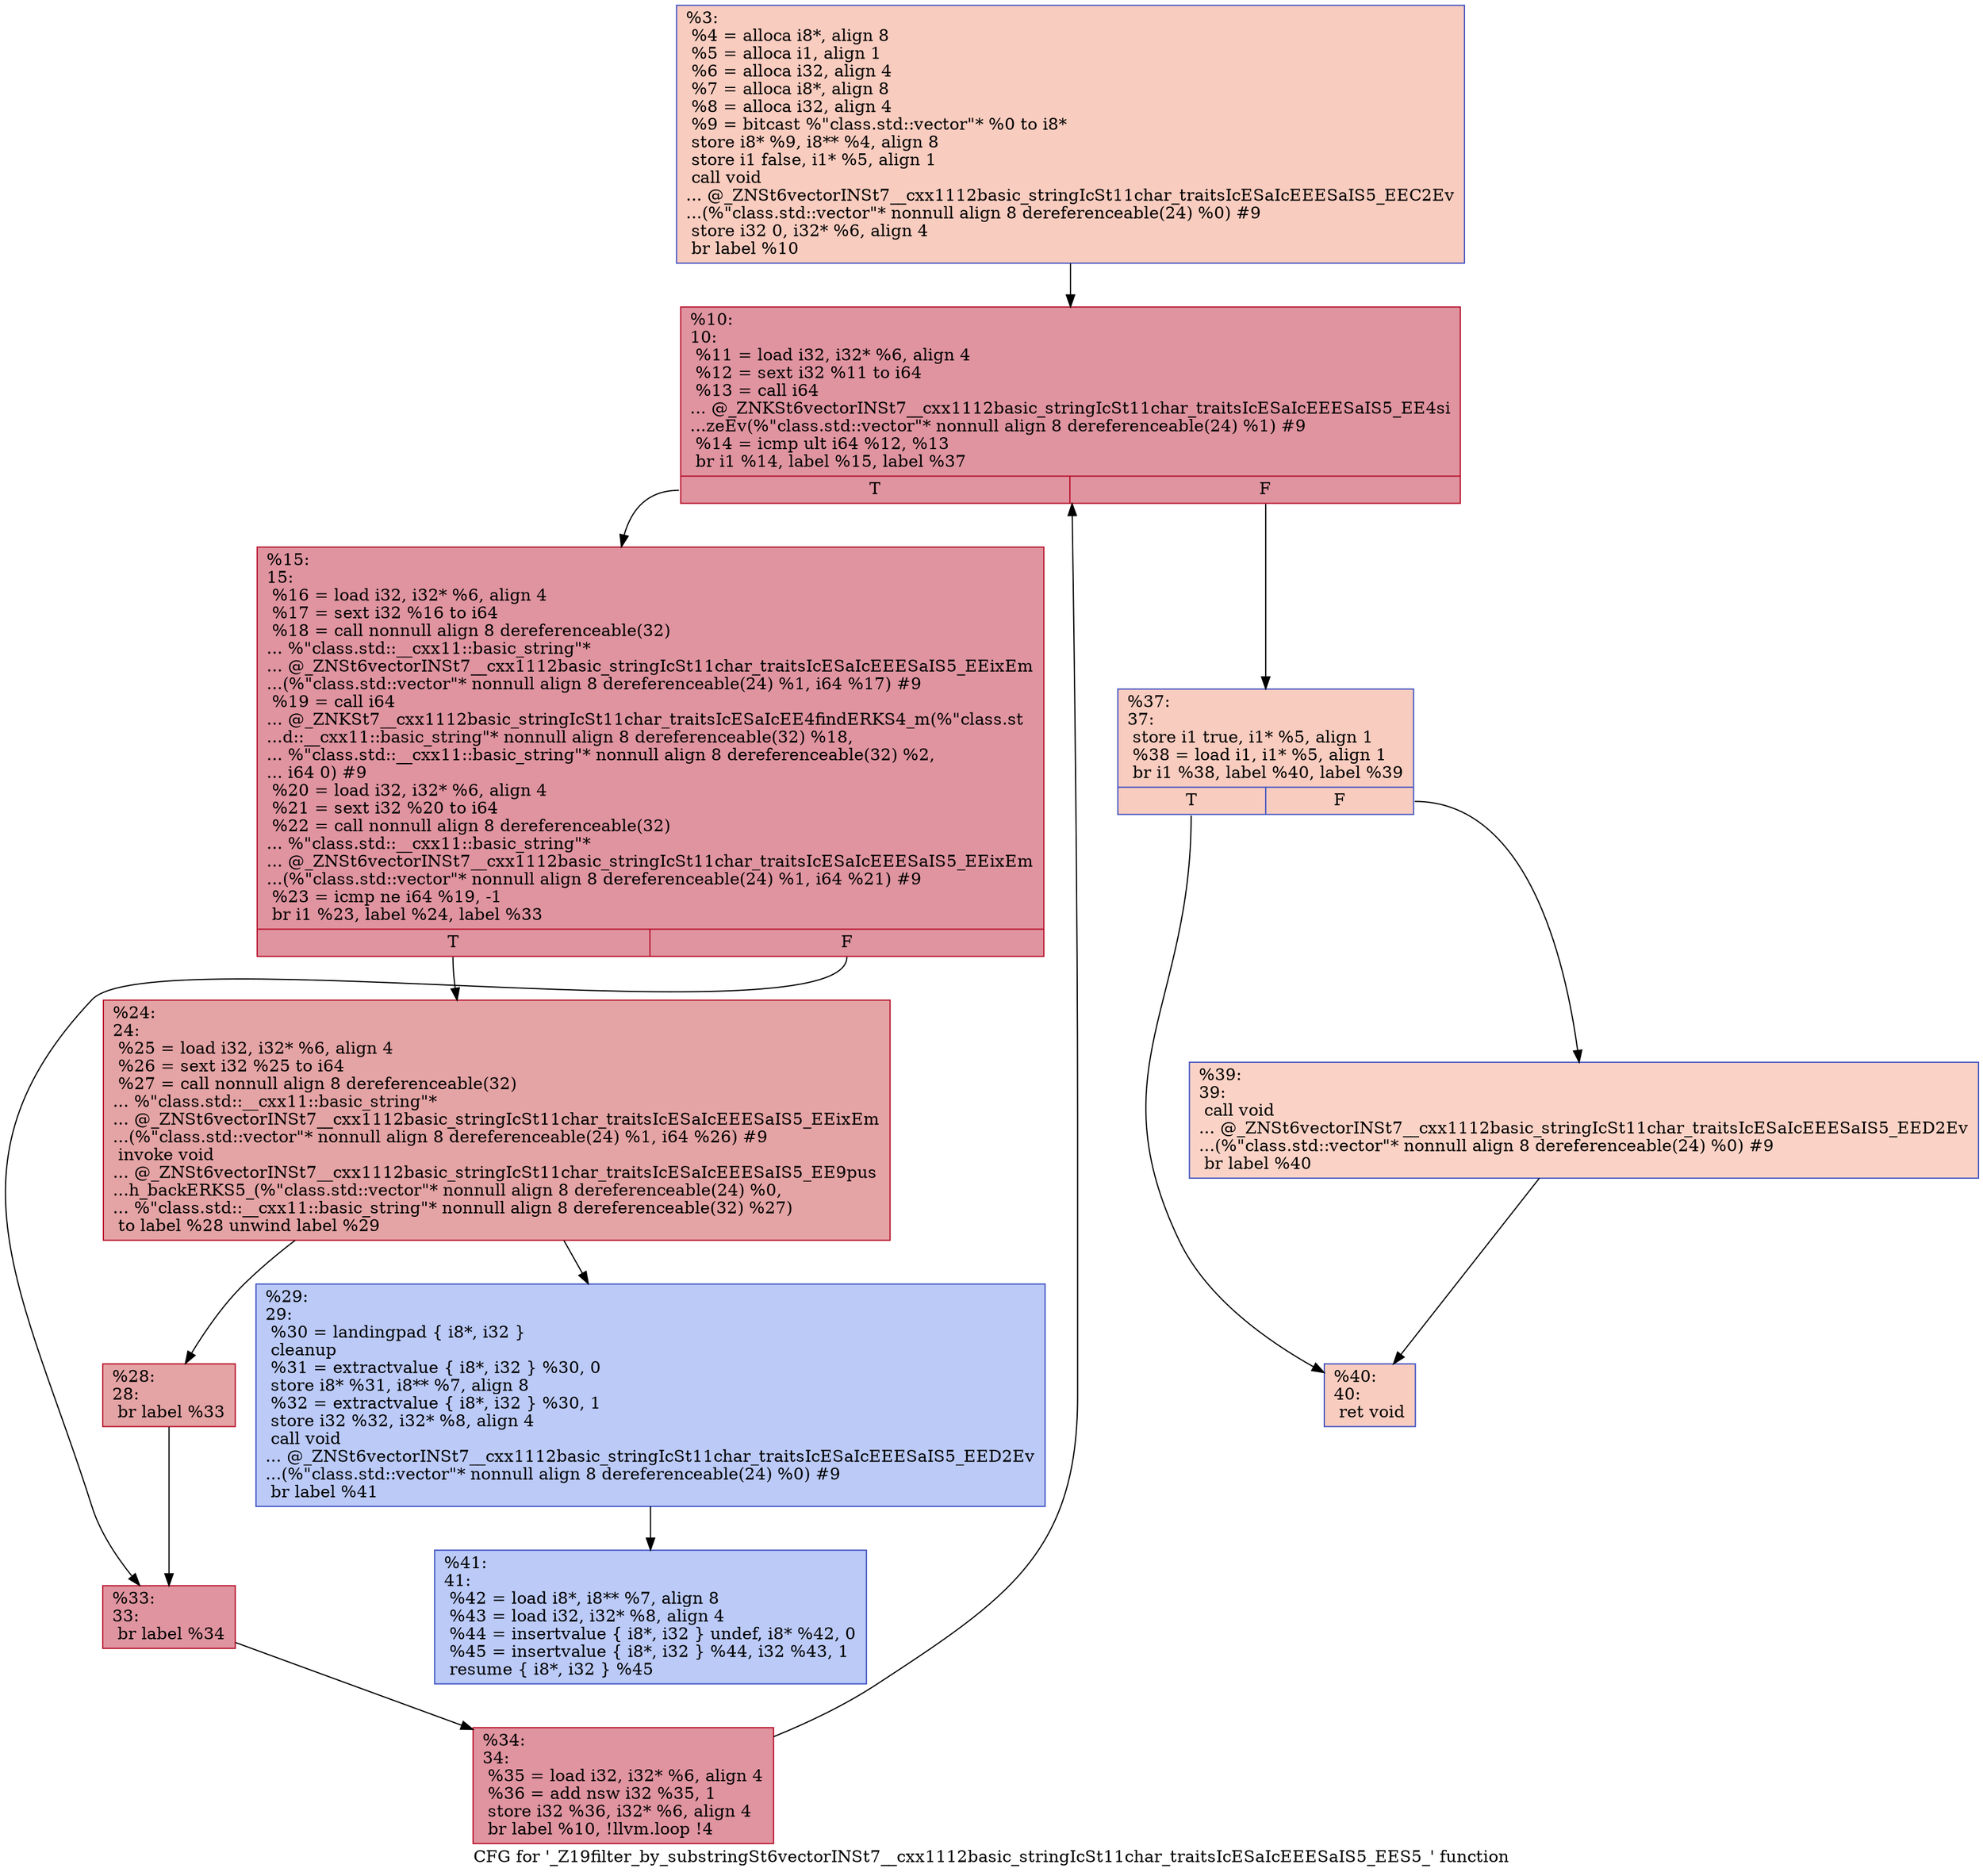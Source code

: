 digraph "CFG for '_Z19filter_by_substringSt6vectorINSt7__cxx1112basic_stringIcSt11char_traitsIcESaIcEEESaIS5_EES5_' function" {
	label="CFG for '_Z19filter_by_substringSt6vectorINSt7__cxx1112basic_stringIcSt11char_traitsIcESaIcEEESaIS5_EES5_' function";

	Node0x55efff2290d0 [shape=record,color="#3d50c3ff", style=filled, fillcolor="#f08b6e70",label="{%3:\l  %4 = alloca i8*, align 8\l  %5 = alloca i1, align 1\l  %6 = alloca i32, align 4\l  %7 = alloca i8*, align 8\l  %8 = alloca i32, align 4\l  %9 = bitcast %\"class.std::vector\"* %0 to i8*\l  store i8* %9, i8** %4, align 8\l  store i1 false, i1* %5, align 1\l  call void\l... @_ZNSt6vectorINSt7__cxx1112basic_stringIcSt11char_traitsIcESaIcEEESaIS5_EEC2Ev\l...(%\"class.std::vector\"* nonnull align 8 dereferenceable(24) %0) #9\l  store i32 0, i32* %6, align 4\l  br label %10\l}"];
	Node0x55efff2290d0 -> Node0x55efff229f60;
	Node0x55efff229f60 [shape=record,color="#b70d28ff", style=filled, fillcolor="#b70d2870",label="{%10:\l10:                                               \l  %11 = load i32, i32* %6, align 4\l  %12 = sext i32 %11 to i64\l  %13 = call i64\l... @_ZNKSt6vectorINSt7__cxx1112basic_stringIcSt11char_traitsIcESaIcEEESaIS5_EE4si\l...zeEv(%\"class.std::vector\"* nonnull align 8 dereferenceable(24) %1) #9\l  %14 = icmp ult i64 %12, %13\l  br i1 %14, label %15, label %37\l|{<s0>T|<s1>F}}"];
	Node0x55efff229f60:s0 -> Node0x55efff22a420;
	Node0x55efff229f60:s1 -> Node0x55efff22a470;
	Node0x55efff22a420 [shape=record,color="#b70d28ff", style=filled, fillcolor="#b70d2870",label="{%15:\l15:                                               \l  %16 = load i32, i32* %6, align 4\l  %17 = sext i32 %16 to i64\l  %18 = call nonnull align 8 dereferenceable(32)\l... %\"class.std::__cxx11::basic_string\"*\l... @_ZNSt6vectorINSt7__cxx1112basic_stringIcSt11char_traitsIcESaIcEEESaIS5_EEixEm\l...(%\"class.std::vector\"* nonnull align 8 dereferenceable(24) %1, i64 %17) #9\l  %19 = call i64\l... @_ZNKSt7__cxx1112basic_stringIcSt11char_traitsIcESaIcEE4findERKS4_m(%\"class.st\l...d::__cxx11::basic_string\"* nonnull align 8 dereferenceable(32) %18,\l... %\"class.std::__cxx11::basic_string\"* nonnull align 8 dereferenceable(32) %2,\l... i64 0) #9\l  %20 = load i32, i32* %6, align 4\l  %21 = sext i32 %20 to i64\l  %22 = call nonnull align 8 dereferenceable(32)\l... %\"class.std::__cxx11::basic_string\"*\l... @_ZNSt6vectorINSt7__cxx1112basic_stringIcSt11char_traitsIcESaIcEEESaIS5_EEixEm\l...(%\"class.std::vector\"* nonnull align 8 dereferenceable(24) %1, i64 %21) #9\l  %23 = icmp ne i64 %19, -1\l  br i1 %23, label %24, label %33\l|{<s0>T|<s1>F}}"];
	Node0x55efff22a420:s0 -> Node0x55efff22ae60;
	Node0x55efff22a420:s1 -> Node0x55efff22aeb0;
	Node0x55efff22ae60 [shape=record,color="#b70d28ff", style=filled, fillcolor="#c32e3170",label="{%24:\l24:                                               \l  %25 = load i32, i32* %6, align 4\l  %26 = sext i32 %25 to i64\l  %27 = call nonnull align 8 dereferenceable(32)\l... %\"class.std::__cxx11::basic_string\"*\l... @_ZNSt6vectorINSt7__cxx1112basic_stringIcSt11char_traitsIcESaIcEEESaIS5_EEixEm\l...(%\"class.std::vector\"* nonnull align 8 dereferenceable(24) %1, i64 %26) #9\l  invoke void\l... @_ZNSt6vectorINSt7__cxx1112basic_stringIcSt11char_traitsIcESaIcEEESaIS5_EE9pus\l...h_backERKS5_(%\"class.std::vector\"* nonnull align 8 dereferenceable(24) %0,\l... %\"class.std::__cxx11::basic_string\"* nonnull align 8 dereferenceable(32) %27)\l          to label %28 unwind label %29\l}"];
	Node0x55efff22ae60 -> Node0x55efff22b270;
	Node0x55efff22ae60 -> Node0x55efff22b2c0;
	Node0x55efff22b270 [shape=record,color="#b70d28ff", style=filled, fillcolor="#c32e3170",label="{%28:\l28:                                               \l  br label %33\l}"];
	Node0x55efff22b270 -> Node0x55efff22aeb0;
	Node0x55efff22b2c0 [shape=record,color="#3d50c3ff", style=filled, fillcolor="#6687ed70",label="{%29:\l29:                                               \l  %30 = landingpad \{ i8*, i32 \}\l          cleanup\l  %31 = extractvalue \{ i8*, i32 \} %30, 0\l  store i8* %31, i8** %7, align 8\l  %32 = extractvalue \{ i8*, i32 \} %30, 1\l  store i32 %32, i32* %8, align 4\l  call void\l... @_ZNSt6vectorINSt7__cxx1112basic_stringIcSt11char_traitsIcESaIcEEESaIS5_EED2Ev\l...(%\"class.std::vector\"* nonnull align 8 dereferenceable(24) %0) #9\l  br label %41\l}"];
	Node0x55efff22b2c0 -> Node0x55efff22bf10;
	Node0x55efff22aeb0 [shape=record,color="#b70d28ff", style=filled, fillcolor="#b70d2870",label="{%33:\l33:                                               \l  br label %34\l}"];
	Node0x55efff22aeb0 -> Node0x55efff22bfd0;
	Node0x55efff22bfd0 [shape=record,color="#b70d28ff", style=filled, fillcolor="#b70d2870",label="{%34:\l34:                                               \l  %35 = load i32, i32* %6, align 4\l  %36 = add nsw i32 %35, 1\l  store i32 %36, i32* %6, align 4\l  br label %10, !llvm.loop !4\l}"];
	Node0x55efff22bfd0 -> Node0x55efff229f60;
	Node0x55efff22a470 [shape=record,color="#3d50c3ff", style=filled, fillcolor="#f08b6e70",label="{%37:\l37:                                               \l  store i1 true, i1* %5, align 1\l  %38 = load i1, i1* %5, align 1\l  br i1 %38, label %40, label %39\l|{<s0>T|<s1>F}}"];
	Node0x55efff22a470:s0 -> Node0x55efff22ce50;
	Node0x55efff22a470:s1 -> Node0x55efff22cea0;
	Node0x55efff22cea0 [shape=record,color="#3d50c3ff", style=filled, fillcolor="#f59c7d70",label="{%39:\l39:                                               \l  call void\l... @_ZNSt6vectorINSt7__cxx1112basic_stringIcSt11char_traitsIcESaIcEEESaIS5_EED2Ev\l...(%\"class.std::vector\"* nonnull align 8 dereferenceable(24) %0) #9\l  br label %40\l}"];
	Node0x55efff22cea0 -> Node0x55efff22ce50;
	Node0x55efff22ce50 [shape=record,color="#3d50c3ff", style=filled, fillcolor="#f08b6e70",label="{%40:\l40:                                               \l  ret void\l}"];
	Node0x55efff22bf10 [shape=record,color="#3d50c3ff", style=filled, fillcolor="#6687ed70",label="{%41:\l41:                                               \l  %42 = load i8*, i8** %7, align 8\l  %43 = load i32, i32* %8, align 4\l  %44 = insertvalue \{ i8*, i32 \} undef, i8* %42, 0\l  %45 = insertvalue \{ i8*, i32 \} %44, i32 %43, 1\l  resume \{ i8*, i32 \} %45\l}"];
}
